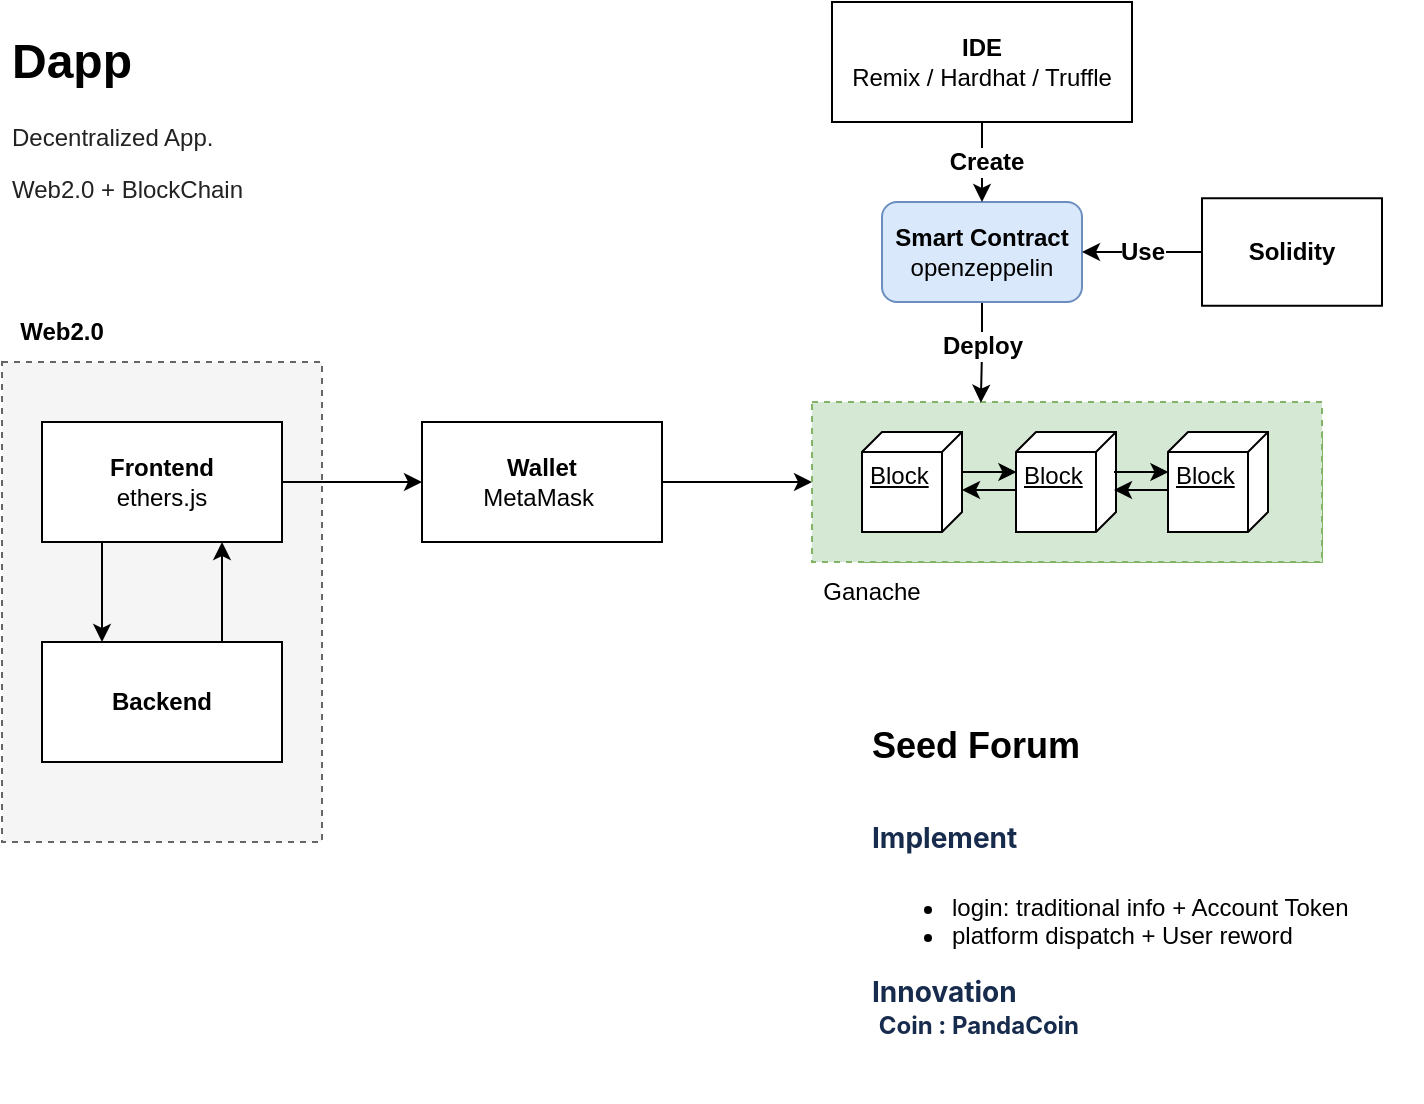 <mxfile version="20.6.0" type="github" pages="2">
  <diagram id="NS4XqTtsTdRoNV1wzGCu" name="Page-1">
    <mxGraphModel dx="1426" dy="769" grid="1" gridSize="10" guides="1" tooltips="1" connect="1" arrows="1" fold="1" page="1" pageScale="1" pageWidth="1169" pageHeight="827" math="0" shadow="0">
      <root>
        <mxCell id="0" />
        <mxCell id="1" parent="0" />
        <mxCell id="-N8eBQGiCGkA7inLvQMp-26" value="" style="rounded=0;whiteSpace=wrap;html=1;fontSize=12;fillColor=#f5f5f5;dashed=1;fontColor=#333333;strokeColor=#666666;" parent="1" vertex="1">
          <mxGeometry x="180" y="190" width="160" height="240" as="geometry" />
        </mxCell>
        <mxCell id="-N8eBQGiCGkA7inLvQMp-28" style="edgeStyle=orthogonalEdgeStyle;rounded=0;orthogonalLoop=1;jettySize=auto;html=1;exitX=1;exitY=0.5;exitDx=0;exitDy=0;entryX=0;entryY=0.5;entryDx=0;entryDy=0;fontSize=12;" parent="1" source="tUPdtmlpMD2rpeBzsV2m-1" target="-N8eBQGiCGkA7inLvQMp-3" edge="1">
          <mxGeometry relative="1" as="geometry" />
        </mxCell>
        <mxCell id="-N8eBQGiCGkA7inLvQMp-32" style="edgeStyle=orthogonalEdgeStyle;rounded=0;orthogonalLoop=1;jettySize=auto;html=1;exitX=0.25;exitY=1;exitDx=0;exitDy=0;entryX=0.25;entryY=0;entryDx=0;entryDy=0;fontSize=12;" parent="1" source="tUPdtmlpMD2rpeBzsV2m-1" target="-N8eBQGiCGkA7inLvQMp-2" edge="1">
          <mxGeometry relative="1" as="geometry" />
        </mxCell>
        <mxCell id="tUPdtmlpMD2rpeBzsV2m-1" value="&lt;b&gt;Frontend&lt;/b&gt;&lt;br&gt;ethers.js" style="rounded=0;whiteSpace=wrap;html=1;" parent="1" vertex="1">
          <mxGeometry x="200" y="220" width="120" height="60" as="geometry" />
        </mxCell>
        <mxCell id="-N8eBQGiCGkA7inLvQMp-33" style="edgeStyle=orthogonalEdgeStyle;rounded=0;orthogonalLoop=1;jettySize=auto;html=1;exitX=0.75;exitY=0;exitDx=0;exitDy=0;entryX=0.75;entryY=1;entryDx=0;entryDy=0;fontSize=12;" parent="1" source="-N8eBQGiCGkA7inLvQMp-2" target="tUPdtmlpMD2rpeBzsV2m-1" edge="1">
          <mxGeometry relative="1" as="geometry" />
        </mxCell>
        <mxCell id="-N8eBQGiCGkA7inLvQMp-2" value="&lt;b&gt;Backend&lt;/b&gt;" style="rounded=0;whiteSpace=wrap;html=1;" parent="1" vertex="1">
          <mxGeometry x="200" y="330" width="120" height="60" as="geometry" />
        </mxCell>
        <mxCell id="-N8eBQGiCGkA7inLvQMp-29" style="edgeStyle=orthogonalEdgeStyle;rounded=0;orthogonalLoop=1;jettySize=auto;html=1;exitX=1;exitY=0.5;exitDx=0;exitDy=0;entryX=0;entryY=0.5;entryDx=0;entryDy=0;fontSize=12;" parent="1" source="-N8eBQGiCGkA7inLvQMp-3" target="-N8eBQGiCGkA7inLvQMp-8" edge="1">
          <mxGeometry relative="1" as="geometry" />
        </mxCell>
        <mxCell id="-N8eBQGiCGkA7inLvQMp-3" value="&lt;b&gt;Wallet&lt;/b&gt;&lt;br&gt;MetaMask&lt;b&gt;&amp;nbsp;&lt;/b&gt;" style="rounded=0;whiteSpace=wrap;html=1;" parent="1" vertex="1">
          <mxGeometry x="390" y="220" width="120" height="60" as="geometry" />
        </mxCell>
        <mxCell id="-N8eBQGiCGkA7inLvQMp-16" value="" style="group;fillColor=#d5e8d4;strokeColor=#82b366;" parent="1" vertex="1" connectable="0">
          <mxGeometry x="610" y="225" width="230" height="65" as="geometry" />
        </mxCell>
        <mxCell id="-N8eBQGiCGkA7inLvQMp-8" value="" style="rounded=0;whiteSpace=wrap;html=1;fillColor=#d5e8d4;dashed=1;strokeColor=#82b366;" parent="-N8eBQGiCGkA7inLvQMp-16" vertex="1">
          <mxGeometry x="-25" y="-15" width="255" height="80" as="geometry" />
        </mxCell>
        <mxCell id="-N8eBQGiCGkA7inLvQMp-4" value="Block" style="verticalAlign=top;align=left;spacingTop=8;spacingLeft=2;spacingRight=12;shape=cube;size=10;direction=south;fontStyle=4;html=1;" parent="-N8eBQGiCGkA7inLvQMp-16" vertex="1">
          <mxGeometry width="50" height="50" as="geometry" />
        </mxCell>
        <mxCell id="-N8eBQGiCGkA7inLvQMp-11" value="" style="edgeStyle=orthogonalEdgeStyle;rounded=0;orthogonalLoop=1;jettySize=auto;html=1;" parent="-N8eBQGiCGkA7inLvQMp-16" edge="1">
          <mxGeometry relative="1" as="geometry">
            <mxPoint x="77" y="29.0" as="sourcePoint" />
            <mxPoint x="50" y="29.0" as="targetPoint" />
          </mxGeometry>
        </mxCell>
        <mxCell id="-N8eBQGiCGkA7inLvQMp-5" value="Block" style="verticalAlign=top;align=left;spacingTop=8;spacingLeft=2;spacingRight=12;shape=cube;size=10;direction=south;fontStyle=4;html=1;" parent="-N8eBQGiCGkA7inLvQMp-16" vertex="1">
          <mxGeometry x="77" width="50" height="50" as="geometry" />
        </mxCell>
        <mxCell id="-N8eBQGiCGkA7inLvQMp-10" style="edgeStyle=orthogonalEdgeStyle;rounded=0;orthogonalLoop=1;jettySize=auto;html=1;exitX=0;exitY=0;exitDx=20;exitDy=0;exitPerimeter=0;entryX=0.406;entryY=0.996;entryDx=0;entryDy=0;entryPerimeter=0;" parent="-N8eBQGiCGkA7inLvQMp-16" source="-N8eBQGiCGkA7inLvQMp-4" target="-N8eBQGiCGkA7inLvQMp-5" edge="1">
          <mxGeometry relative="1" as="geometry">
            <mxPoint x="70" y="20" as="targetPoint" />
          </mxGeometry>
        </mxCell>
        <mxCell id="-N8eBQGiCGkA7inLvQMp-6" value="Block" style="verticalAlign=top;align=left;spacingTop=8;spacingLeft=2;spacingRight=12;shape=cube;size=10;direction=south;fontStyle=4;html=1;" parent="-N8eBQGiCGkA7inLvQMp-16" vertex="1">
          <mxGeometry x="153" width="50" height="50" as="geometry" />
        </mxCell>
        <mxCell id="-N8eBQGiCGkA7inLvQMp-14" style="edgeStyle=orthogonalEdgeStyle;rounded=0;orthogonalLoop=1;jettySize=auto;html=1;exitX=0;exitY=0;exitDx=20;exitDy=0;exitPerimeter=0;entryX=0.406;entryY=0.996;entryDx=0;entryDy=0;entryPerimeter=0;" parent="-N8eBQGiCGkA7inLvQMp-16" edge="1">
          <mxGeometry relative="1" as="geometry">
            <mxPoint x="153.2" y="20.3" as="targetPoint" />
            <mxPoint x="126" y="20" as="sourcePoint" />
          </mxGeometry>
        </mxCell>
        <mxCell id="-N8eBQGiCGkA7inLvQMp-15" value="" style="edgeStyle=orthogonalEdgeStyle;rounded=0;orthogonalLoop=1;jettySize=auto;html=1;" parent="-N8eBQGiCGkA7inLvQMp-16" edge="1">
          <mxGeometry relative="1" as="geometry">
            <mxPoint x="153" y="29.0" as="sourcePoint" />
            <mxPoint x="126" y="29.0" as="targetPoint" />
          </mxGeometry>
        </mxCell>
        <mxCell id="-N8eBQGiCGkA7inLvQMp-21" style="edgeStyle=orthogonalEdgeStyle;rounded=0;orthogonalLoop=1;jettySize=auto;html=1;exitX=0.5;exitY=1;exitDx=0;exitDy=0;entryX=0.331;entryY=0.004;entryDx=0;entryDy=0;entryPerimeter=0;fontSize=12;" parent="1" source="-N8eBQGiCGkA7inLvQMp-17" target="-N8eBQGiCGkA7inLvQMp-8" edge="1">
          <mxGeometry relative="1" as="geometry" />
        </mxCell>
        <mxCell id="-N8eBQGiCGkA7inLvQMp-22" value="&lt;b&gt;Deploy&lt;/b&gt;" style="edgeLabel;html=1;align=center;verticalAlign=middle;resizable=0;points=[];fontSize=12;" parent="-N8eBQGiCGkA7inLvQMp-21" vertex="1" connectable="0">
          <mxGeometry x="-0.142" relative="1" as="geometry">
            <mxPoint as="offset" />
          </mxGeometry>
        </mxCell>
        <mxCell id="-N8eBQGiCGkA7inLvQMp-17" value="&lt;b&gt;Smart Contract&lt;/b&gt;&lt;br&gt;openzeppelin" style="rounded=1;whiteSpace=wrap;html=1;fillColor=#dae8fc;strokeColor=#6c8ebf;" parent="1" vertex="1">
          <mxGeometry x="620" y="110" width="100" height="50" as="geometry" />
        </mxCell>
        <mxCell id="-N8eBQGiCGkA7inLvQMp-23" style="edgeStyle=orthogonalEdgeStyle;rounded=0;orthogonalLoop=1;jettySize=auto;html=1;exitX=0.5;exitY=1;exitDx=0;exitDy=0;entryX=0.5;entryY=0;entryDx=0;entryDy=0;fontSize=12;" parent="1" source="-N8eBQGiCGkA7inLvQMp-18" target="-N8eBQGiCGkA7inLvQMp-17" edge="1">
          <mxGeometry relative="1" as="geometry" />
        </mxCell>
        <mxCell id="-N8eBQGiCGkA7inLvQMp-24" value="&lt;b&gt;Create&lt;/b&gt;" style="edgeLabel;html=1;align=center;verticalAlign=middle;resizable=0;points=[];fontSize=12;" parent="-N8eBQGiCGkA7inLvQMp-23" vertex="1" connectable="0">
          <mxGeometry x="-0.023" y="2" relative="1" as="geometry">
            <mxPoint as="offset" />
          </mxGeometry>
        </mxCell>
        <mxCell id="-N8eBQGiCGkA7inLvQMp-18" value="&lt;b&gt;IDE&lt;/b&gt;&lt;br&gt;Remix / Hardhat / Truffle" style="rounded=0;whiteSpace=wrap;html=1;fillColor=none;" parent="1" vertex="1">
          <mxGeometry x="595" y="10" width="150" height="60" as="geometry" />
        </mxCell>
        <mxCell id="-N8eBQGiCGkA7inLvQMp-25" value="&lt;b&gt;Use&lt;/b&gt;" style="edgeStyle=orthogonalEdgeStyle;rounded=0;orthogonalLoop=1;jettySize=auto;html=1;exitX=0;exitY=0.5;exitDx=0;exitDy=0;entryX=1;entryY=0.5;entryDx=0;entryDy=0;fontSize=12;" parent="1" source="-N8eBQGiCGkA7inLvQMp-20" target="-N8eBQGiCGkA7inLvQMp-17" edge="1">
          <mxGeometry relative="1" as="geometry" />
        </mxCell>
        <mxCell id="-N8eBQGiCGkA7inLvQMp-20" value="&lt;b&gt;Solidity&lt;/b&gt;" style="rounded=0;whiteSpace=wrap;html=1;fontSize=12;fillColor=none;" parent="1" vertex="1">
          <mxGeometry x="780" y="108.13" width="90" height="53.75" as="geometry" />
        </mxCell>
        <mxCell id="-N8eBQGiCGkA7inLvQMp-27" value="&lt;b&gt;Web2.0&lt;/b&gt;" style="text;html=1;strokeColor=none;fillColor=none;align=center;verticalAlign=middle;whiteSpace=wrap;rounded=0;dashed=1;fontSize=12;" parent="1" vertex="1">
          <mxGeometry x="180" y="160" width="60" height="30" as="geometry" />
        </mxCell>
        <mxCell id="-N8eBQGiCGkA7inLvQMp-30" value="&lt;h1&gt;Dapp&lt;/h1&gt;&lt;p&gt;&lt;span style=&quot;color: rgb(34, 34, 34); background-color: initial;&quot;&gt;&lt;font style=&quot;font-size: 12px;&quot;&gt;Decentralized App.&lt;/font&gt;&lt;/span&gt;&lt;/p&gt;&lt;p&gt;&lt;span style=&quot;color: rgb(34, 34, 34); background-color: initial;&quot;&gt;&lt;font style=&quot;font-size: 12px;&quot;&gt;Web2.0 + BlockChain&lt;/font&gt;&lt;/span&gt;&lt;/p&gt;" style="text;html=1;strokeColor=none;fillColor=none;spacing=5;spacingTop=-20;whiteSpace=wrap;overflow=hidden;rounded=0;dashed=1;fontSize=12;" parent="1" vertex="1">
          <mxGeometry x="180" y="20" width="190" height="110" as="geometry" />
        </mxCell>
        <mxCell id="-N8eBQGiCGkA7inLvQMp-31" value="Ganache" style="text;html=1;strokeColor=none;fillColor=none;align=center;verticalAlign=middle;whiteSpace=wrap;rounded=0;dashed=1;fontSize=12;" parent="1" vertex="1">
          <mxGeometry x="585" y="290" width="60" height="30" as="geometry" />
        </mxCell>
        <mxCell id="-N8eBQGiCGkA7inLvQMp-34" value="&lt;h1&gt;&lt;font style=&quot;font-size: 18px;&quot;&gt;Seed Forum&lt;/font&gt;&lt;/h1&gt;&lt;h1&gt;&lt;strong style=&quot;color: rgb(23, 43, 77); font-family: -apple-system, &amp;quot;system-ui&amp;quot;, &amp;quot;Segoe UI&amp;quot;, Roboto, Oxygen, Ubuntu, &amp;quot;Fira Sans&amp;quot;, &amp;quot;Droid Sans&amp;quot;, &amp;quot;Helvetica Neue&amp;quot;, sans-serif; font-size: 14px; background-color: rgb(255, 255, 255);&quot;&gt;Implement&lt;/strong&gt;&lt;/h1&gt;&lt;ul&gt;&lt;li&gt;login: traditional info + Account Token&lt;/li&gt;&lt;li&gt;platform dispatch + User reword&lt;/li&gt;&lt;/ul&gt;&lt;div&gt;&lt;strong style=&quot;color: rgb(23, 43, 77); font-family: -apple-system, &amp;quot;system-ui&amp;quot;, &amp;quot;Segoe UI&amp;quot;, Roboto, Oxygen, Ubuntu, &amp;quot;Fira Sans&amp;quot;, &amp;quot;Droid Sans&amp;quot;, &amp;quot;Helvetica Neue&amp;quot;, sans-serif; font-size: 14px; background-color: rgb(255, 255, 255);&quot;&gt;Innovation&lt;/strong&gt;&lt;br&gt;&lt;/div&gt;&lt;div&gt;&lt;strong style=&quot;color: rgb(23, 43, 77); font-family: -apple-system, &amp;quot;system-ui&amp;quot;, &amp;quot;Segoe UI&amp;quot;, Roboto, Oxygen, Ubuntu, &amp;quot;Fira Sans&amp;quot;, &amp;quot;Droid Sans&amp;quot;, &amp;quot;Helvetica Neue&amp;quot;, sans-serif; background-color: rgb(255, 255, 255);&quot;&gt;&lt;span style=&quot;font-size: 14px; white-space: pre;&quot;&gt; &lt;/span&gt;&lt;font style=&quot;font-size: 12px;&quot;&gt;Coin : PandaCoin&lt;/font&gt;&lt;/strong&gt;&lt;/div&gt;&lt;p&gt;&lt;/p&gt;" style="text;html=1;strokeColor=none;fillColor=none;spacing=5;spacingTop=-20;whiteSpace=wrap;overflow=hidden;rounded=0;dashed=1;fontSize=12;" parent="1" vertex="1">
          <mxGeometry x="610" y="360" width="280" height="200" as="geometry" />
        </mxCell>
      </root>
    </mxGraphModel>
  </diagram>
  <diagram id="vdG6e1zXjqJADVM2OMZe" name="Page-2">
    <mxGraphModel dx="1426" dy="712" grid="1" gridSize="10" guides="1" tooltips="1" connect="1" arrows="1" fold="1" page="1" pageScale="1" pageWidth="1169" pageHeight="827" math="0" shadow="0">
      <root>
        <mxCell id="0" />
        <mxCell id="1" parent="0" />
        <mxCell id="Cor3Dr8zlhgO7zoVFykh-1" value="" style="rounded=0;whiteSpace=wrap;html=1;fontSize=12;fillColor=#f5f5f5;dashed=1;fontColor=#333333;strokeColor=#666666;" parent="1" vertex="1">
          <mxGeometry x="180" y="225" width="160" height="240" as="geometry" />
        </mxCell>
        <mxCell id="Cor3Dr8zlhgO7zoVFykh-2" style="edgeStyle=orthogonalEdgeStyle;rounded=0;orthogonalLoop=1;jettySize=auto;html=1;exitX=1;exitY=0.5;exitDx=0;exitDy=0;entryX=0;entryY=0.5;entryDx=0;entryDy=0;fontSize=12;" parent="1" source="Cor3Dr8zlhgO7zoVFykh-4" target="Cor3Dr8zlhgO7zoVFykh-8" edge="1">
          <mxGeometry relative="1" as="geometry" />
        </mxCell>
        <mxCell id="Cor3Dr8zlhgO7zoVFykh-3" style="edgeStyle=orthogonalEdgeStyle;rounded=0;orthogonalLoop=1;jettySize=auto;html=1;exitX=0.25;exitY=1;exitDx=0;exitDy=0;entryX=0.25;entryY=0;entryDx=0;entryDy=0;fontSize=12;" parent="1" source="Cor3Dr8zlhgO7zoVFykh-4" target="Cor3Dr8zlhgO7zoVFykh-6" edge="1">
          <mxGeometry relative="1" as="geometry" />
        </mxCell>
        <mxCell id="Cor3Dr8zlhgO7zoVFykh-4" value="&lt;b&gt;Frontend&lt;/b&gt;&lt;br&gt;ethers.js" style="rounded=0;whiteSpace=wrap;html=1;" parent="1" vertex="1">
          <mxGeometry x="200" y="255" width="120" height="60" as="geometry" />
        </mxCell>
        <mxCell id="Cor3Dr8zlhgO7zoVFykh-5" style="edgeStyle=orthogonalEdgeStyle;rounded=0;orthogonalLoop=1;jettySize=auto;html=1;exitX=0.75;exitY=0;exitDx=0;exitDy=0;entryX=0.75;entryY=1;entryDx=0;entryDy=0;fontSize=12;" parent="1" source="Cor3Dr8zlhgO7zoVFykh-6" target="Cor3Dr8zlhgO7zoVFykh-4" edge="1">
          <mxGeometry relative="1" as="geometry" />
        </mxCell>
        <mxCell id="Cor3Dr8zlhgO7zoVFykh-6" value="&lt;b&gt;IPFS&lt;/b&gt;" style="rounded=0;whiteSpace=wrap;html=1;" parent="1" vertex="1">
          <mxGeometry x="200" y="365" width="120" height="60" as="geometry" />
        </mxCell>
        <mxCell id="Cor3Dr8zlhgO7zoVFykh-7" style="edgeStyle=orthogonalEdgeStyle;rounded=0;orthogonalLoop=1;jettySize=auto;html=1;exitX=1;exitY=0.5;exitDx=0;exitDy=0;entryX=0;entryY=0.5;entryDx=0;entryDy=0;fontSize=12;" parent="1" source="Cor3Dr8zlhgO7zoVFykh-8" target="Cor3Dr8zlhgO7zoVFykh-10" edge="1">
          <mxGeometry relative="1" as="geometry" />
        </mxCell>
        <mxCell id="Cor3Dr8zlhgO7zoVFykh-8" value="&lt;b&gt;Wallet&lt;/b&gt;&lt;br&gt;MetaMask&lt;b&gt;&amp;nbsp;&lt;/b&gt;" style="rounded=0;whiteSpace=wrap;html=1;" parent="1" vertex="1">
          <mxGeometry x="390" y="255" width="120" height="60" as="geometry" />
        </mxCell>
        <mxCell id="Cor3Dr8zlhgO7zoVFykh-9" value="" style="group;fillColor=#d5e8d4;strokeColor=#82b366;" parent="1" vertex="1" connectable="0">
          <mxGeometry x="610" y="260" width="230" height="65" as="geometry" />
        </mxCell>
        <mxCell id="Cor3Dr8zlhgO7zoVFykh-10" value="" style="rounded=0;whiteSpace=wrap;html=1;fillColor=#d5e8d4;dashed=1;strokeColor=#82b366;" parent="Cor3Dr8zlhgO7zoVFykh-9" vertex="1">
          <mxGeometry x="-25" y="-15" width="255" height="80" as="geometry" />
        </mxCell>
        <mxCell id="Cor3Dr8zlhgO7zoVFykh-11" value="Block" style="verticalAlign=top;align=left;spacingTop=8;spacingLeft=2;spacingRight=12;shape=cube;size=10;direction=south;fontStyle=4;html=1;" parent="Cor3Dr8zlhgO7zoVFykh-9" vertex="1">
          <mxGeometry width="50" height="50" as="geometry" />
        </mxCell>
        <mxCell id="Cor3Dr8zlhgO7zoVFykh-12" value="" style="edgeStyle=orthogonalEdgeStyle;rounded=0;orthogonalLoop=1;jettySize=auto;html=1;" parent="Cor3Dr8zlhgO7zoVFykh-9" edge="1">
          <mxGeometry relative="1" as="geometry">
            <mxPoint x="77" y="29.0" as="sourcePoint" />
            <mxPoint x="50" y="29.0" as="targetPoint" />
          </mxGeometry>
        </mxCell>
        <mxCell id="Cor3Dr8zlhgO7zoVFykh-13" value="Block" style="verticalAlign=top;align=left;spacingTop=8;spacingLeft=2;spacingRight=12;shape=cube;size=10;direction=south;fontStyle=4;html=1;" parent="Cor3Dr8zlhgO7zoVFykh-9" vertex="1">
          <mxGeometry x="77" width="50" height="50" as="geometry" />
        </mxCell>
        <mxCell id="Cor3Dr8zlhgO7zoVFykh-14" style="edgeStyle=orthogonalEdgeStyle;rounded=0;orthogonalLoop=1;jettySize=auto;html=1;exitX=0;exitY=0;exitDx=20;exitDy=0;exitPerimeter=0;entryX=0.406;entryY=0.996;entryDx=0;entryDy=0;entryPerimeter=0;" parent="Cor3Dr8zlhgO7zoVFykh-9" source="Cor3Dr8zlhgO7zoVFykh-11" target="Cor3Dr8zlhgO7zoVFykh-13" edge="1">
          <mxGeometry relative="1" as="geometry">
            <mxPoint x="70" y="20" as="targetPoint" />
          </mxGeometry>
        </mxCell>
        <mxCell id="Cor3Dr8zlhgO7zoVFykh-15" value="Block" style="verticalAlign=top;align=left;spacingTop=8;spacingLeft=2;spacingRight=12;shape=cube;size=10;direction=south;fontStyle=4;html=1;" parent="Cor3Dr8zlhgO7zoVFykh-9" vertex="1">
          <mxGeometry x="153" width="50" height="50" as="geometry" />
        </mxCell>
        <mxCell id="Cor3Dr8zlhgO7zoVFykh-16" style="edgeStyle=orthogonalEdgeStyle;rounded=0;orthogonalLoop=1;jettySize=auto;html=1;exitX=0;exitY=0;exitDx=20;exitDy=0;exitPerimeter=0;entryX=0.406;entryY=0.996;entryDx=0;entryDy=0;entryPerimeter=0;" parent="Cor3Dr8zlhgO7zoVFykh-9" edge="1">
          <mxGeometry relative="1" as="geometry">
            <mxPoint x="153.2" y="20.3" as="targetPoint" />
            <mxPoint x="126" y="20" as="sourcePoint" />
          </mxGeometry>
        </mxCell>
        <mxCell id="Cor3Dr8zlhgO7zoVFykh-17" value="" style="edgeStyle=orthogonalEdgeStyle;rounded=0;orthogonalLoop=1;jettySize=auto;html=1;" parent="Cor3Dr8zlhgO7zoVFykh-9" edge="1">
          <mxGeometry relative="1" as="geometry">
            <mxPoint x="153" y="29.0" as="sourcePoint" />
            <mxPoint x="126" y="29.0" as="targetPoint" />
          </mxGeometry>
        </mxCell>
        <mxCell id="Cor3Dr8zlhgO7zoVFykh-18" style="edgeStyle=orthogonalEdgeStyle;rounded=0;orthogonalLoop=1;jettySize=auto;html=1;exitX=0.5;exitY=1;exitDx=0;exitDy=0;entryX=0.331;entryY=0.004;entryDx=0;entryDy=0;entryPerimeter=0;fontSize=12;" parent="1" source="Cor3Dr8zlhgO7zoVFykh-20" target="Cor3Dr8zlhgO7zoVFykh-10" edge="1">
          <mxGeometry relative="1" as="geometry" />
        </mxCell>
        <mxCell id="Cor3Dr8zlhgO7zoVFykh-19" value="&lt;b&gt;Deploy&lt;/b&gt;" style="edgeLabel;html=1;align=center;verticalAlign=middle;resizable=0;points=[];fontSize=12;" parent="Cor3Dr8zlhgO7zoVFykh-18" vertex="1" connectable="0">
          <mxGeometry x="-0.142" relative="1" as="geometry">
            <mxPoint as="offset" />
          </mxGeometry>
        </mxCell>
        <mxCell id="Cor3Dr8zlhgO7zoVFykh-20" value="&lt;b&gt;Smart Contract&lt;/b&gt;&lt;br&gt;openzeppelin" style="rounded=1;whiteSpace=wrap;html=1;fillColor=#dae8fc;strokeColor=#6c8ebf;" parent="1" vertex="1">
          <mxGeometry x="620" y="145" width="100" height="50" as="geometry" />
        </mxCell>
        <mxCell id="Cor3Dr8zlhgO7zoVFykh-21" style="edgeStyle=orthogonalEdgeStyle;rounded=0;orthogonalLoop=1;jettySize=auto;html=1;exitX=0.5;exitY=1;exitDx=0;exitDy=0;entryX=0.5;entryY=0;entryDx=0;entryDy=0;fontSize=12;" parent="1" source="Cor3Dr8zlhgO7zoVFykh-23" target="Cor3Dr8zlhgO7zoVFykh-20" edge="1">
          <mxGeometry relative="1" as="geometry" />
        </mxCell>
        <mxCell id="Cor3Dr8zlhgO7zoVFykh-22" value="&lt;b&gt;Create&lt;/b&gt;" style="edgeLabel;html=1;align=center;verticalAlign=middle;resizable=0;points=[];fontSize=12;" parent="Cor3Dr8zlhgO7zoVFykh-21" vertex="1" connectable="0">
          <mxGeometry x="-0.023" y="2" relative="1" as="geometry">
            <mxPoint as="offset" />
          </mxGeometry>
        </mxCell>
        <mxCell id="Cor3Dr8zlhgO7zoVFykh-23" value="&lt;b&gt;IDE&lt;/b&gt;&lt;br&gt;Remix / Hardhat / Truffle" style="rounded=0;whiteSpace=wrap;html=1;fillColor=none;" parent="1" vertex="1">
          <mxGeometry x="595" y="45" width="150" height="60" as="geometry" />
        </mxCell>
        <mxCell id="Cor3Dr8zlhgO7zoVFykh-24" value="&lt;b&gt;Use&lt;/b&gt;" style="edgeStyle=orthogonalEdgeStyle;rounded=0;orthogonalLoop=1;jettySize=auto;html=1;exitX=0;exitY=0.5;exitDx=0;exitDy=0;entryX=1;entryY=0.5;entryDx=0;entryDy=0;fontSize=12;" parent="1" source="Cor3Dr8zlhgO7zoVFykh-25" target="Cor3Dr8zlhgO7zoVFykh-20" edge="1">
          <mxGeometry relative="1" as="geometry" />
        </mxCell>
        <mxCell id="Cor3Dr8zlhgO7zoVFykh-25" value="&lt;b&gt;Solidity&lt;/b&gt;" style="rounded=0;whiteSpace=wrap;html=1;fontSize=12;fillColor=none;" parent="1" vertex="1">
          <mxGeometry x="780" y="143.13" width="90" height="53.75" as="geometry" />
        </mxCell>
        <mxCell id="Cor3Dr8zlhgO7zoVFykh-26" value="&lt;b&gt;Web3.0&lt;/b&gt;" style="text;html=1;strokeColor=none;fillColor=none;align=center;verticalAlign=middle;whiteSpace=wrap;rounded=0;dashed=1;fontSize=12;" parent="1" vertex="1">
          <mxGeometry x="180" y="60" width="60" height="30" as="geometry" />
        </mxCell>
        <mxCell id="Cor3Dr8zlhgO7zoVFykh-28" value="Ganache" style="text;html=1;strokeColor=none;fillColor=none;align=center;verticalAlign=middle;whiteSpace=wrap;rounded=0;dashed=1;fontSize=12;" parent="1" vertex="1">
          <mxGeometry x="585" y="325" width="60" height="30" as="geometry" />
        </mxCell>
      </root>
    </mxGraphModel>
  </diagram>
</mxfile>
